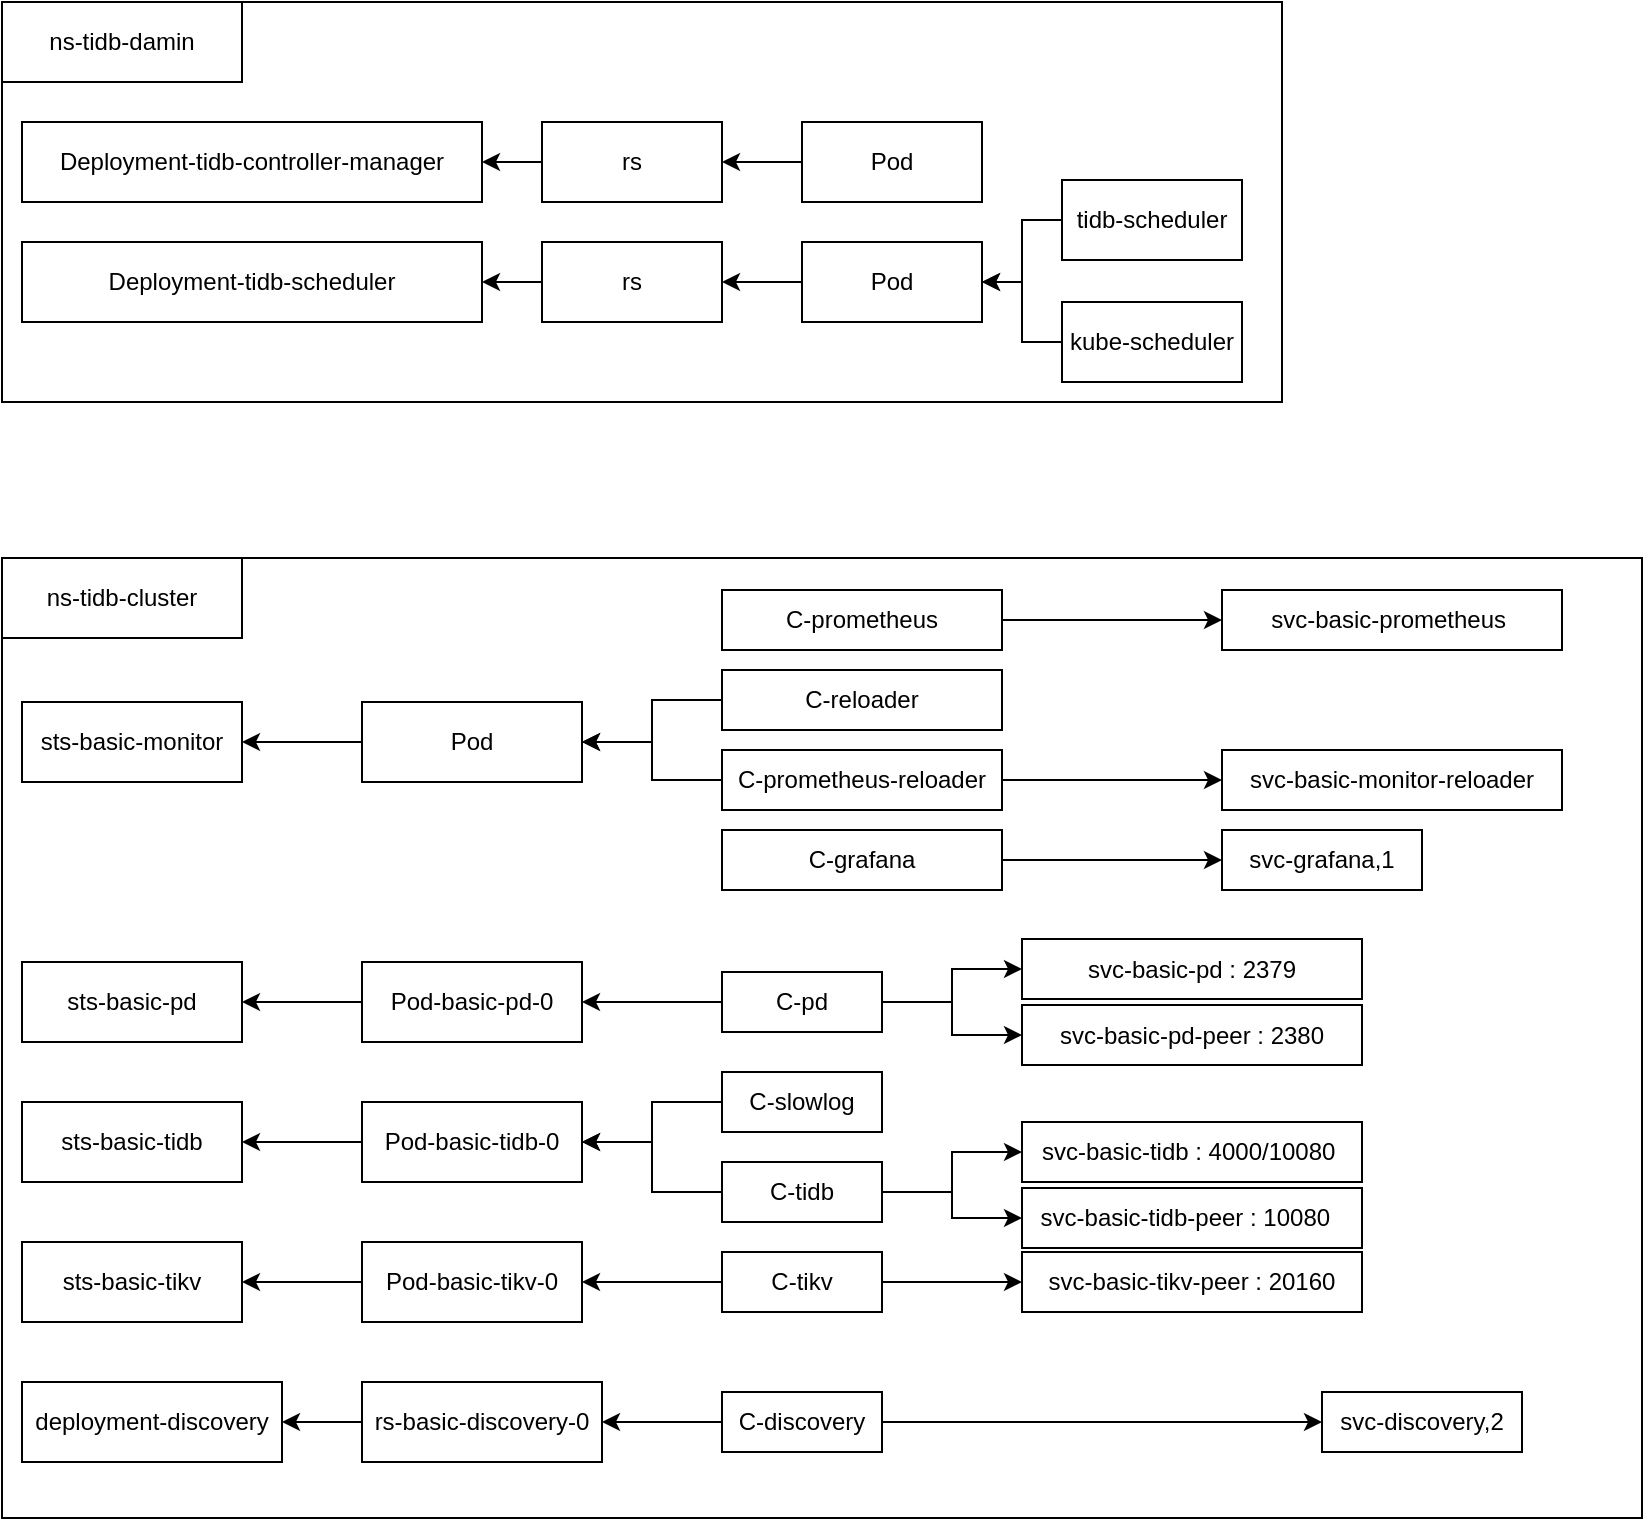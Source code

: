 <mxfile version="20.1.3" type="github">
  <diagram id="rz5cIA5b1l4qNYe9dCqo" name="Page-1">
    <mxGraphModel dx="818" dy="364" grid="1" gridSize="10" guides="1" tooltips="1" connect="1" arrows="1" fold="1" page="1" pageScale="1" pageWidth="827" pageHeight="1169" math="0" shadow="0">
      <root>
        <mxCell id="0" />
        <mxCell id="1" parent="0" />
        <mxCell id="BIOKLisLASq-79mArVu9-1" value="" style="rounded=0;whiteSpace=wrap;html=1;" parent="1" vertex="1">
          <mxGeometry x="200" y="360" width="640" height="200" as="geometry" />
        </mxCell>
        <mxCell id="ilr_awGDw5iTVnyFRp0X-2" value="ns-tidb-damin" style="rounded=0;whiteSpace=wrap;html=1;" vertex="1" parent="1">
          <mxGeometry x="200" y="360" width="120" height="40" as="geometry" />
        </mxCell>
        <mxCell id="ilr_awGDw5iTVnyFRp0X-3" value="" style="rounded=0;whiteSpace=wrap;html=1;" vertex="1" parent="1">
          <mxGeometry x="200" y="638" width="820" height="480" as="geometry" />
        </mxCell>
        <mxCell id="ilr_awGDw5iTVnyFRp0X-4" value="ns-tidb-cluster" style="rounded=0;whiteSpace=wrap;html=1;" vertex="1" parent="1">
          <mxGeometry x="200" y="638" width="120" height="40" as="geometry" />
        </mxCell>
        <mxCell id="ilr_awGDw5iTVnyFRp0X-5" value="Deployment-tidb-controller-manager" style="rounded=0;whiteSpace=wrap;html=1;" vertex="1" parent="1">
          <mxGeometry x="210" y="420" width="230" height="40" as="geometry" />
        </mxCell>
        <mxCell id="ilr_awGDw5iTVnyFRp0X-8" value="Deployment-tidb-scheduler" style="rounded=0;whiteSpace=wrap;html=1;" vertex="1" parent="1">
          <mxGeometry x="210" y="480" width="230" height="40" as="geometry" />
        </mxCell>
        <mxCell id="ilr_awGDw5iTVnyFRp0X-80" value="" style="edgeStyle=orthogonalEdgeStyle;rounded=0;orthogonalLoop=1;jettySize=auto;html=1;" edge="1" parent="1" source="ilr_awGDw5iTVnyFRp0X-9" target="ilr_awGDw5iTVnyFRp0X-5">
          <mxGeometry relative="1" as="geometry" />
        </mxCell>
        <mxCell id="ilr_awGDw5iTVnyFRp0X-9" value="rs" style="rounded=0;whiteSpace=wrap;html=1;" vertex="1" parent="1">
          <mxGeometry x="470" y="420" width="90" height="40" as="geometry" />
        </mxCell>
        <mxCell id="ilr_awGDw5iTVnyFRp0X-81" value="" style="edgeStyle=orthogonalEdgeStyle;rounded=0;orthogonalLoop=1;jettySize=auto;html=1;" edge="1" parent="1" source="ilr_awGDw5iTVnyFRp0X-10" target="ilr_awGDw5iTVnyFRp0X-8">
          <mxGeometry relative="1" as="geometry" />
        </mxCell>
        <mxCell id="ilr_awGDw5iTVnyFRp0X-10" value="rs" style="rounded=0;whiteSpace=wrap;html=1;" vertex="1" parent="1">
          <mxGeometry x="470" y="480" width="90" height="40" as="geometry" />
        </mxCell>
        <mxCell id="ilr_awGDw5iTVnyFRp0X-83" value="" style="edgeStyle=orthogonalEdgeStyle;rounded=0;orthogonalLoop=1;jettySize=auto;html=1;" edge="1" parent="1" source="ilr_awGDw5iTVnyFRp0X-13" target="ilr_awGDw5iTVnyFRp0X-10">
          <mxGeometry relative="1" as="geometry" />
        </mxCell>
        <mxCell id="ilr_awGDw5iTVnyFRp0X-13" value="Pod" style="rounded=0;whiteSpace=wrap;html=1;" vertex="1" parent="1">
          <mxGeometry x="600" y="480" width="90" height="40" as="geometry" />
        </mxCell>
        <mxCell id="ilr_awGDw5iTVnyFRp0X-82" value="" style="edgeStyle=orthogonalEdgeStyle;rounded=0;orthogonalLoop=1;jettySize=auto;html=1;" edge="1" parent="1" source="ilr_awGDw5iTVnyFRp0X-14" target="ilr_awGDw5iTVnyFRp0X-9">
          <mxGeometry relative="1" as="geometry" />
        </mxCell>
        <mxCell id="ilr_awGDw5iTVnyFRp0X-14" value="Pod" style="rounded=0;whiteSpace=wrap;html=1;" vertex="1" parent="1">
          <mxGeometry x="600" y="420" width="90" height="40" as="geometry" />
        </mxCell>
        <mxCell id="ilr_awGDw5iTVnyFRp0X-84" value="" style="edgeStyle=orthogonalEdgeStyle;rounded=0;orthogonalLoop=1;jettySize=auto;html=1;entryX=1;entryY=0.5;entryDx=0;entryDy=0;" edge="1" parent="1" source="ilr_awGDw5iTVnyFRp0X-17" target="ilr_awGDw5iTVnyFRp0X-13">
          <mxGeometry relative="1" as="geometry" />
        </mxCell>
        <mxCell id="ilr_awGDw5iTVnyFRp0X-17" value="tidb-scheduler" style="rounded=0;whiteSpace=wrap;html=1;" vertex="1" parent="1">
          <mxGeometry x="730" y="449" width="90" height="40" as="geometry" />
        </mxCell>
        <mxCell id="ilr_awGDw5iTVnyFRp0X-85" value="" style="edgeStyle=orthogonalEdgeStyle;rounded=0;orthogonalLoop=1;jettySize=auto;html=1;" edge="1" parent="1" source="ilr_awGDw5iTVnyFRp0X-18" target="ilr_awGDw5iTVnyFRp0X-13">
          <mxGeometry relative="1" as="geometry" />
        </mxCell>
        <mxCell id="ilr_awGDw5iTVnyFRp0X-18" value="kube-scheduler" style="rounded=0;whiteSpace=wrap;html=1;" vertex="1" parent="1">
          <mxGeometry x="730" y="510" width="90" height="40" as="geometry" />
        </mxCell>
        <mxCell id="ilr_awGDw5iTVnyFRp0X-22" value="sts-basic-monitor" style="rounded=0;whiteSpace=wrap;html=1;" vertex="1" parent="1">
          <mxGeometry x="210" y="710" width="110" height="40" as="geometry" />
        </mxCell>
        <mxCell id="ilr_awGDw5iTVnyFRp0X-23" value="sts-basic-pd" style="rounded=0;whiteSpace=wrap;html=1;" vertex="1" parent="1">
          <mxGeometry x="210" y="840" width="110" height="40" as="geometry" />
        </mxCell>
        <mxCell id="ilr_awGDw5iTVnyFRp0X-24" value="sts-basic-tidb" style="rounded=0;whiteSpace=wrap;html=1;" vertex="1" parent="1">
          <mxGeometry x="210" y="910" width="110" height="40" as="geometry" />
        </mxCell>
        <mxCell id="ilr_awGDw5iTVnyFRp0X-25" value="sts-basic-tikv" style="rounded=0;whiteSpace=wrap;html=1;" vertex="1" parent="1">
          <mxGeometry x="210" y="980" width="110" height="40" as="geometry" />
        </mxCell>
        <mxCell id="ilr_awGDw5iTVnyFRp0X-26" value="deployment-discovery" style="rounded=0;whiteSpace=wrap;html=1;" vertex="1" parent="1">
          <mxGeometry x="210" y="1050" width="130" height="40" as="geometry" />
        </mxCell>
        <mxCell id="ilr_awGDw5iTVnyFRp0X-51" value="" style="edgeStyle=orthogonalEdgeStyle;rounded=0;orthogonalLoop=1;jettySize=auto;html=1;" edge="1" parent="1" source="ilr_awGDw5iTVnyFRp0X-27" target="ilr_awGDw5iTVnyFRp0X-22">
          <mxGeometry relative="1" as="geometry" />
        </mxCell>
        <mxCell id="ilr_awGDw5iTVnyFRp0X-27" value="Pod" style="rounded=0;whiteSpace=wrap;html=1;" vertex="1" parent="1">
          <mxGeometry x="380" y="710" width="110" height="40" as="geometry" />
        </mxCell>
        <mxCell id="ilr_awGDw5iTVnyFRp0X-52" value="" style="edgeStyle=orthogonalEdgeStyle;rounded=0;orthogonalLoop=1;jettySize=auto;html=1;" edge="1" parent="1" source="ilr_awGDw5iTVnyFRp0X-28" target="ilr_awGDw5iTVnyFRp0X-23">
          <mxGeometry relative="1" as="geometry" />
        </mxCell>
        <mxCell id="ilr_awGDw5iTVnyFRp0X-28" value="Pod-basic-pd-0" style="rounded=0;whiteSpace=wrap;html=1;" vertex="1" parent="1">
          <mxGeometry x="380" y="840" width="110" height="40" as="geometry" />
        </mxCell>
        <mxCell id="ilr_awGDw5iTVnyFRp0X-53" value="" style="edgeStyle=orthogonalEdgeStyle;rounded=0;orthogonalLoop=1;jettySize=auto;html=1;" edge="1" parent="1" source="ilr_awGDw5iTVnyFRp0X-29" target="ilr_awGDw5iTVnyFRp0X-24">
          <mxGeometry relative="1" as="geometry" />
        </mxCell>
        <mxCell id="ilr_awGDw5iTVnyFRp0X-29" value="Pod-basic-tidb-0" style="rounded=0;whiteSpace=wrap;html=1;" vertex="1" parent="1">
          <mxGeometry x="380" y="910" width="110" height="40" as="geometry" />
        </mxCell>
        <mxCell id="ilr_awGDw5iTVnyFRp0X-54" value="" style="edgeStyle=orthogonalEdgeStyle;rounded=0;orthogonalLoop=1;jettySize=auto;html=1;" edge="1" parent="1" source="ilr_awGDw5iTVnyFRp0X-30" target="ilr_awGDw5iTVnyFRp0X-25">
          <mxGeometry relative="1" as="geometry" />
        </mxCell>
        <mxCell id="ilr_awGDw5iTVnyFRp0X-30" value="Pod-basic-tikv-0" style="rounded=0;whiteSpace=wrap;html=1;" vertex="1" parent="1">
          <mxGeometry x="380" y="980" width="110" height="40" as="geometry" />
        </mxCell>
        <mxCell id="ilr_awGDw5iTVnyFRp0X-72" value="" style="edgeStyle=orthogonalEdgeStyle;rounded=0;orthogonalLoop=1;jettySize=auto;html=1;" edge="1" parent="1" source="ilr_awGDw5iTVnyFRp0X-32" target="ilr_awGDw5iTVnyFRp0X-70">
          <mxGeometry relative="1" as="geometry" />
        </mxCell>
        <mxCell id="ilr_awGDw5iTVnyFRp0X-32" value="C-prometheus" style="rounded=0;whiteSpace=wrap;html=1;" vertex="1" parent="1">
          <mxGeometry x="560" y="654" width="140" height="30" as="geometry" />
        </mxCell>
        <mxCell id="ilr_awGDw5iTVnyFRp0X-39" value="" style="edgeStyle=orthogonalEdgeStyle;rounded=0;orthogonalLoop=1;jettySize=auto;html=1;" edge="1" parent="1" source="ilr_awGDw5iTVnyFRp0X-35" target="ilr_awGDw5iTVnyFRp0X-27">
          <mxGeometry relative="1" as="geometry" />
        </mxCell>
        <mxCell id="ilr_awGDw5iTVnyFRp0X-35" value="C-reloader" style="rounded=0;whiteSpace=wrap;html=1;" vertex="1" parent="1">
          <mxGeometry x="560" y="694" width="140" height="30" as="geometry" />
        </mxCell>
        <mxCell id="ilr_awGDw5iTVnyFRp0X-38" value="" style="edgeStyle=orthogonalEdgeStyle;rounded=0;orthogonalLoop=1;jettySize=auto;html=1;" edge="1" parent="1" source="ilr_awGDw5iTVnyFRp0X-36" target="ilr_awGDw5iTVnyFRp0X-27">
          <mxGeometry relative="1" as="geometry" />
        </mxCell>
        <mxCell id="ilr_awGDw5iTVnyFRp0X-67" value="" style="edgeStyle=orthogonalEdgeStyle;rounded=0;orthogonalLoop=1;jettySize=auto;html=1;" edge="1" parent="1" source="ilr_awGDw5iTVnyFRp0X-36" target="ilr_awGDw5iTVnyFRp0X-64">
          <mxGeometry relative="1" as="geometry" />
        </mxCell>
        <mxCell id="ilr_awGDw5iTVnyFRp0X-36" value="C-prometheus-reloader" style="rounded=0;whiteSpace=wrap;html=1;" vertex="1" parent="1">
          <mxGeometry x="560" y="734" width="140" height="30" as="geometry" />
        </mxCell>
        <mxCell id="ilr_awGDw5iTVnyFRp0X-62" value="" style="edgeStyle=orthogonalEdgeStyle;rounded=0;orthogonalLoop=1;jettySize=auto;html=1;" edge="1" parent="1" source="ilr_awGDw5iTVnyFRp0X-37" target="ilr_awGDw5iTVnyFRp0X-61">
          <mxGeometry relative="1" as="geometry" />
        </mxCell>
        <mxCell id="ilr_awGDw5iTVnyFRp0X-37" value="C-grafana" style="rounded=0;whiteSpace=wrap;html=1;" vertex="1" parent="1">
          <mxGeometry x="560" y="774" width="140" height="30" as="geometry" />
        </mxCell>
        <mxCell id="ilr_awGDw5iTVnyFRp0X-43" value="" style="edgeStyle=orthogonalEdgeStyle;rounded=0;orthogonalLoop=1;jettySize=auto;html=1;" edge="1" parent="1" source="ilr_awGDw5iTVnyFRp0X-41" target="ilr_awGDw5iTVnyFRp0X-29">
          <mxGeometry relative="1" as="geometry" />
        </mxCell>
        <mxCell id="ilr_awGDw5iTVnyFRp0X-41" value="C-slowlog" style="rounded=0;whiteSpace=wrap;html=1;" vertex="1" parent="1">
          <mxGeometry x="560" y="895" width="80" height="30" as="geometry" />
        </mxCell>
        <mxCell id="ilr_awGDw5iTVnyFRp0X-46" value="" style="edgeStyle=orthogonalEdgeStyle;rounded=0;orthogonalLoop=1;jettySize=auto;html=1;" edge="1" parent="1" source="ilr_awGDw5iTVnyFRp0X-42" target="ilr_awGDw5iTVnyFRp0X-29">
          <mxGeometry relative="1" as="geometry" />
        </mxCell>
        <mxCell id="ilr_awGDw5iTVnyFRp0X-75" value="" style="edgeStyle=orthogonalEdgeStyle;rounded=0;orthogonalLoop=1;jettySize=auto;html=1;" edge="1" parent="1" source="ilr_awGDw5iTVnyFRp0X-42" target="ilr_awGDw5iTVnyFRp0X-68">
          <mxGeometry relative="1" as="geometry" />
        </mxCell>
        <mxCell id="ilr_awGDw5iTVnyFRp0X-42" value="C-tidb" style="rounded=0;whiteSpace=wrap;html=1;" vertex="1" parent="1">
          <mxGeometry x="560" y="940" width="80" height="30" as="geometry" />
        </mxCell>
        <mxCell id="ilr_awGDw5iTVnyFRp0X-48" value="" style="edgeStyle=orthogonalEdgeStyle;rounded=0;orthogonalLoop=1;jettySize=auto;html=1;" edge="1" parent="1" source="ilr_awGDw5iTVnyFRp0X-47" target="ilr_awGDw5iTVnyFRp0X-28">
          <mxGeometry relative="1" as="geometry" />
        </mxCell>
        <mxCell id="ilr_awGDw5iTVnyFRp0X-73" value="" style="edgeStyle=orthogonalEdgeStyle;rounded=0;orthogonalLoop=1;jettySize=auto;html=1;entryX=0;entryY=0.5;entryDx=0;entryDy=0;" edge="1" parent="1" source="ilr_awGDw5iTVnyFRp0X-47" target="ilr_awGDw5iTVnyFRp0X-65">
          <mxGeometry relative="1" as="geometry" />
        </mxCell>
        <mxCell id="ilr_awGDw5iTVnyFRp0X-47" value="C-pd" style="rounded=0;whiteSpace=wrap;html=1;" vertex="1" parent="1">
          <mxGeometry x="560" y="845" width="80" height="30" as="geometry" />
        </mxCell>
        <mxCell id="ilr_awGDw5iTVnyFRp0X-50" value="" style="edgeStyle=orthogonalEdgeStyle;rounded=0;orthogonalLoop=1;jettySize=auto;html=1;" edge="1" parent="1" source="ilr_awGDw5iTVnyFRp0X-49" target="ilr_awGDw5iTVnyFRp0X-30">
          <mxGeometry relative="1" as="geometry" />
        </mxCell>
        <mxCell id="ilr_awGDw5iTVnyFRp0X-78" value="" style="edgeStyle=orthogonalEdgeStyle;rounded=0;orthogonalLoop=1;jettySize=auto;html=1;" edge="1" parent="1" source="ilr_awGDw5iTVnyFRp0X-49" target="ilr_awGDw5iTVnyFRp0X-71">
          <mxGeometry relative="1" as="geometry" />
        </mxCell>
        <mxCell id="ilr_awGDw5iTVnyFRp0X-49" value="C-tikv" style="rounded=0;whiteSpace=wrap;html=1;" vertex="1" parent="1">
          <mxGeometry x="560" y="985" width="80" height="30" as="geometry" />
        </mxCell>
        <mxCell id="ilr_awGDw5iTVnyFRp0X-56" value="" style="edgeStyle=orthogonalEdgeStyle;rounded=0;orthogonalLoop=1;jettySize=auto;html=1;" edge="1" parent="1" source="ilr_awGDw5iTVnyFRp0X-55" target="ilr_awGDw5iTVnyFRp0X-26">
          <mxGeometry relative="1" as="geometry" />
        </mxCell>
        <mxCell id="ilr_awGDw5iTVnyFRp0X-55" value="rs-basic-discovery-0" style="rounded=0;whiteSpace=wrap;html=1;" vertex="1" parent="1">
          <mxGeometry x="380" y="1050" width="120" height="40" as="geometry" />
        </mxCell>
        <mxCell id="ilr_awGDw5iTVnyFRp0X-58" value="" style="edgeStyle=orthogonalEdgeStyle;rounded=0;orthogonalLoop=1;jettySize=auto;html=1;" edge="1" parent="1" source="ilr_awGDw5iTVnyFRp0X-57" target="ilr_awGDw5iTVnyFRp0X-55">
          <mxGeometry relative="1" as="geometry" />
        </mxCell>
        <mxCell id="ilr_awGDw5iTVnyFRp0X-60" value="" style="edgeStyle=orthogonalEdgeStyle;rounded=0;orthogonalLoop=1;jettySize=auto;html=1;" edge="1" parent="1" source="ilr_awGDw5iTVnyFRp0X-57" target="ilr_awGDw5iTVnyFRp0X-59">
          <mxGeometry relative="1" as="geometry" />
        </mxCell>
        <mxCell id="ilr_awGDw5iTVnyFRp0X-57" value="C-discovery" style="rounded=0;whiteSpace=wrap;html=1;" vertex="1" parent="1">
          <mxGeometry x="560" y="1055" width="80" height="30" as="geometry" />
        </mxCell>
        <mxCell id="ilr_awGDw5iTVnyFRp0X-59" value="svc-discovery,2" style="rounded=0;whiteSpace=wrap;html=1;" vertex="1" parent="1">
          <mxGeometry x="860" y="1055" width="100" height="30" as="geometry" />
        </mxCell>
        <mxCell id="ilr_awGDw5iTVnyFRp0X-61" value="svc-grafana,1" style="rounded=0;whiteSpace=wrap;html=1;" vertex="1" parent="1">
          <mxGeometry x="810" y="774" width="100" height="30" as="geometry" />
        </mxCell>
        <mxCell id="ilr_awGDw5iTVnyFRp0X-64" value="svc-basic-monitor-reloader" style="rounded=0;whiteSpace=wrap;html=1;" vertex="1" parent="1">
          <mxGeometry x="810" y="734" width="170" height="30" as="geometry" />
        </mxCell>
        <mxCell id="ilr_awGDw5iTVnyFRp0X-65" value="svc-basic-pd : 2379" style="rounded=0;whiteSpace=wrap;html=1;" vertex="1" parent="1">
          <mxGeometry x="710" y="828.5" width="170" height="30" as="geometry" />
        </mxCell>
        <mxCell id="ilr_awGDw5iTVnyFRp0X-66" value="svc-basic-pd-peer : 2380" style="rounded=0;whiteSpace=wrap;html=1;" vertex="1" parent="1">
          <mxGeometry x="710" y="861.5" width="170" height="30" as="geometry" />
        </mxCell>
        <mxCell id="ilr_awGDw5iTVnyFRp0X-68" value="svc-basic-tidb : 4000/10080&amp;nbsp;" style="rounded=0;whiteSpace=wrap;html=1;" vertex="1" parent="1">
          <mxGeometry x="710" y="920" width="170" height="30" as="geometry" />
        </mxCell>
        <mxCell id="ilr_awGDw5iTVnyFRp0X-69" value="svc-basic-tidb-peer : 10080&amp;nbsp;&amp;nbsp;" style="rounded=0;whiteSpace=wrap;html=1;" vertex="1" parent="1">
          <mxGeometry x="710" y="953" width="170" height="30" as="geometry" />
        </mxCell>
        <mxCell id="ilr_awGDw5iTVnyFRp0X-70" value="svc-basic-prometheus&amp;nbsp;" style="rounded=0;whiteSpace=wrap;html=1;" vertex="1" parent="1">
          <mxGeometry x="810" y="654" width="170" height="30" as="geometry" />
        </mxCell>
        <mxCell id="ilr_awGDw5iTVnyFRp0X-71" value="svc-basic-tikv-peer : 20160" style="rounded=0;whiteSpace=wrap;html=1;" vertex="1" parent="1">
          <mxGeometry x="710" y="985" width="170" height="30" as="geometry" />
        </mxCell>
        <mxCell id="ilr_awGDw5iTVnyFRp0X-74" value="" style="edgeStyle=orthogonalEdgeStyle;rounded=0;orthogonalLoop=1;jettySize=auto;html=1;entryX=0;entryY=0.5;entryDx=0;entryDy=0;exitX=1;exitY=0.5;exitDx=0;exitDy=0;" edge="1" parent="1" source="ilr_awGDw5iTVnyFRp0X-47" target="ilr_awGDw5iTVnyFRp0X-66">
          <mxGeometry relative="1" as="geometry">
            <mxPoint x="650" y="870.037" as="sourcePoint" />
            <mxPoint x="720" y="853.5" as="targetPoint" />
          </mxGeometry>
        </mxCell>
        <mxCell id="ilr_awGDw5iTVnyFRp0X-77" value="" style="edgeStyle=orthogonalEdgeStyle;rounded=0;orthogonalLoop=1;jettySize=auto;html=1;exitX=1;exitY=0.5;exitDx=0;exitDy=0;entryX=0;entryY=0.5;entryDx=0;entryDy=0;" edge="1" parent="1" source="ilr_awGDw5iTVnyFRp0X-42" target="ilr_awGDw5iTVnyFRp0X-69">
          <mxGeometry relative="1" as="geometry">
            <mxPoint x="650" y="965" as="sourcePoint" />
            <mxPoint x="720" y="935" as="targetPoint" />
          </mxGeometry>
        </mxCell>
      </root>
    </mxGraphModel>
  </diagram>
</mxfile>

